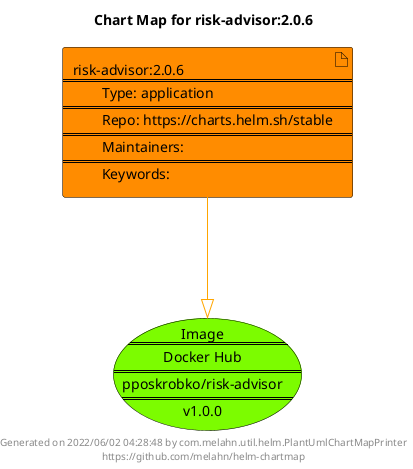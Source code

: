 @startuml
skinparam linetype ortho
skinparam backgroundColor white
skinparam usecaseBorderColor black
skinparam usecaseArrowColor LightSlateGray
skinparam artifactBorderColor black
skinparam artifactArrowColor LightSlateGray

title Chart Map for risk-advisor:2.0.6

'There is one referenced Helm Chart
artifact "risk-advisor:2.0.6\n====\n\tType: application\n====\n\tRepo: https://charts.helm.sh/stable\n====\n\tMaintainers: \n====\n\tKeywords: " as risk_advisor_2_0_6 #Darkorange

'There is one referenced Docker Image
usecase "Image\n====\nDocker Hub\n====\npposkrobko/risk-advisor\n====\nv1.0.0" as pposkrobko_risk_advisor_v1_0_0 #LawnGreen

'Chart Dependencies
risk_advisor_2_0_6--[#orange]-|>pposkrobko_risk_advisor_v1_0_0

center footer Generated on 2022/06/02 04:28:48 by com.melahn.util.helm.PlantUmlChartMapPrinter\nhttps://github.com/melahn/helm-chartmap
@enduml
